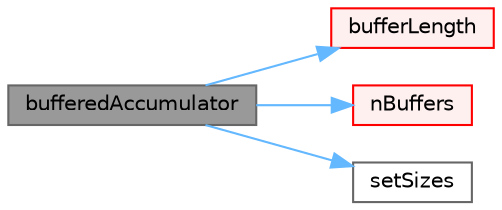 digraph "bufferedAccumulator"
{
 // LATEX_PDF_SIZE
  bgcolor="transparent";
  edge [fontname=Helvetica,fontsize=10,labelfontname=Helvetica,labelfontsize=10];
  node [fontname=Helvetica,fontsize=10,shape=box,height=0.2,width=0.4];
  rankdir="LR";
  Node1 [id="Node000001",label="bufferedAccumulator",height=0.2,width=0.4,color="gray40", fillcolor="grey60", style="filled", fontcolor="black",tooltip=" "];
  Node1 -> Node2 [id="edge1_Node000001_Node000002",color="steelblue1",style="solid",tooltip=" "];
  Node2 [id="Node000002",label="bufferLength",height=0.2,width=0.4,color="red", fillcolor="#FFF0F0", style="filled",URL="$classFoam_1_1bufferedAccumulator.html#aaea40cb6f11240ba1cdf6618be1b4805",tooltip=" "];
  Node1 -> Node4 [id="edge2_Node000001_Node000004",color="steelblue1",style="solid",tooltip=" "];
  Node4 [id="Node000004",label="nBuffers",height=0.2,width=0.4,color="red", fillcolor="#FFF0F0", style="filled",URL="$classFoam_1_1bufferedAccumulator.html#a7ff6905de768e6bfdb19a76f19385af5",tooltip=" "];
  Node1 -> Node5 [id="edge3_Node000001_Node000005",color="steelblue1",style="solid",tooltip=" "];
  Node5 [id="Node000005",label="setSizes",height=0.2,width=0.4,color="grey40", fillcolor="white", style="filled",URL="$classFoam_1_1bufferedAccumulator.html#aeb93169fe7e41ac482fb807b5fc7778c",tooltip=" "];
}
